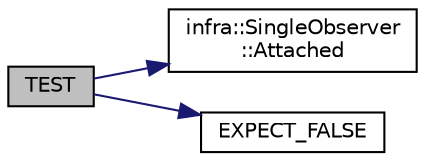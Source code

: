 digraph "TEST"
{
 // INTERACTIVE_SVG=YES
  edge [fontname="Helvetica",fontsize="10",labelfontname="Helvetica",labelfontsize="10"];
  node [fontname="Helvetica",fontsize="10",shape=record];
  rankdir="LR";
  Node34 [label="TEST",height=0.2,width=0.4,color="black", fillcolor="grey75", style="filled", fontcolor="black"];
  Node34 -> Node35 [color="midnightblue",fontsize="10",style="solid",fontname="Helvetica"];
  Node35 [label="infra::SingleObserver\l::Attached",height=0.2,width=0.4,color="black", fillcolor="white", style="filled",URL="$dc/d4c/classinfra_1_1_single_observer.html#aec7e28f414f104d93f5e4adcc2d6774b"];
  Node34 -> Node36 [color="midnightblue",fontsize="10",style="solid",fontname="Helvetica"];
  Node36 [label="EXPECT_FALSE",height=0.2,width=0.4,color="black", fillcolor="white", style="filled",URL="$d6/def/_test_json_8cpp.html#ac7ef10ed7113236e5f3dfce13707224e"];
}
